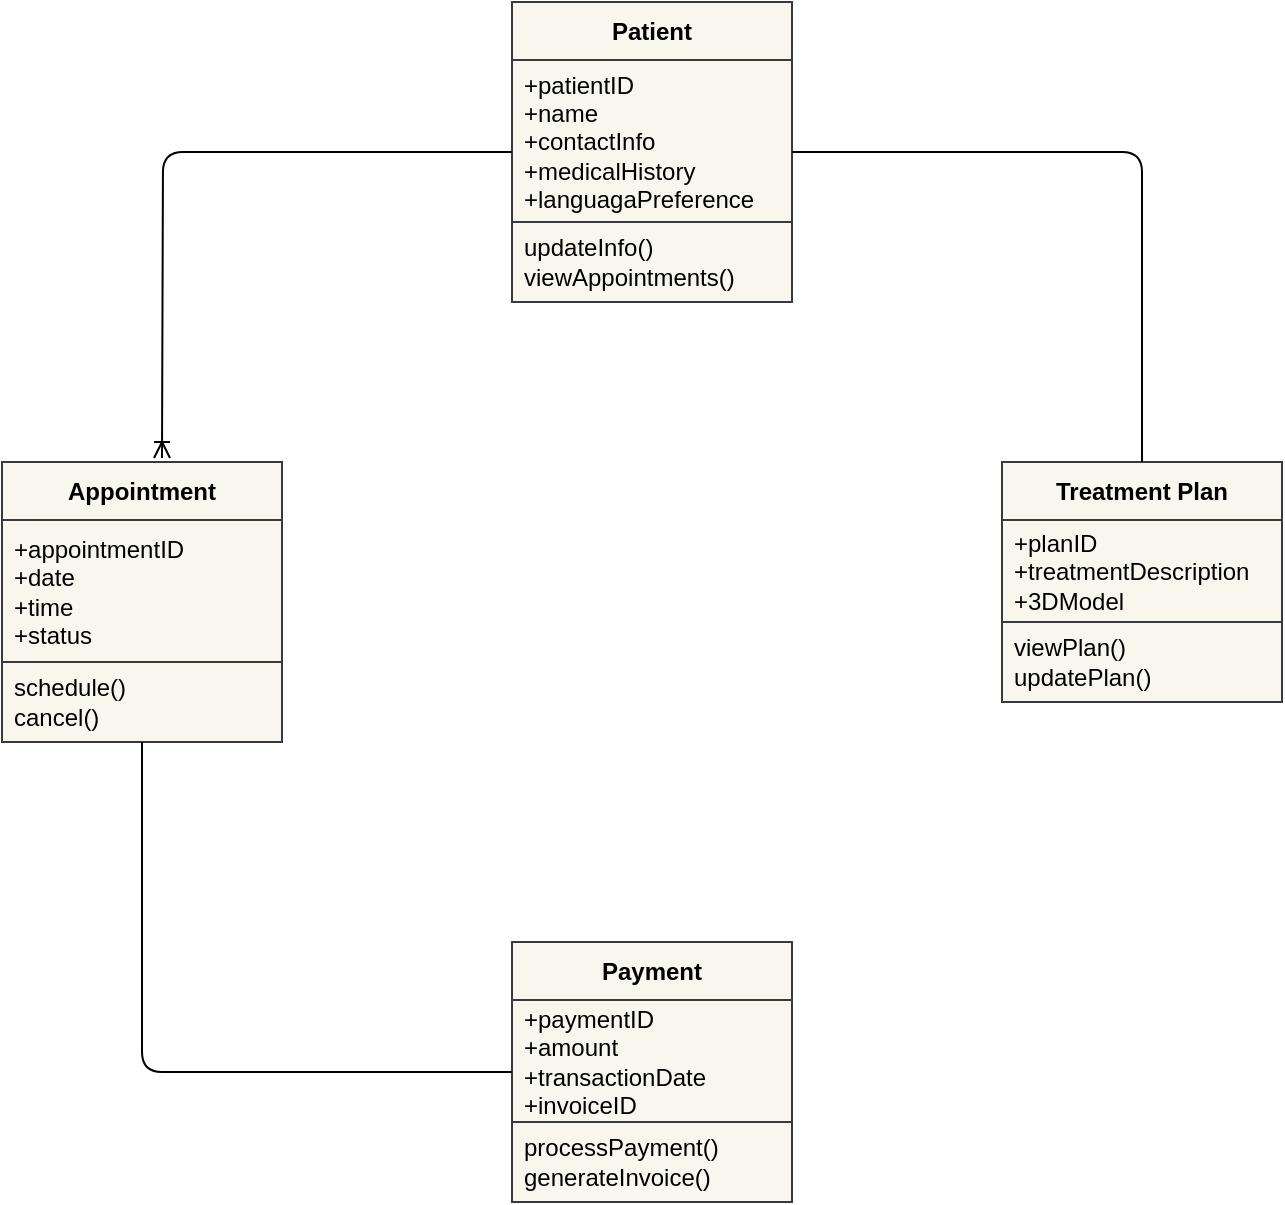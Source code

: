 <mxfile version="24.7.17">
  <diagram name="Page-1" id="CiEpF2mk8jYMDEaQvKSh">
    <mxGraphModel dx="969" dy="492" grid="1" gridSize="10" guides="1" tooltips="1" connect="1" arrows="1" fold="1" page="1" pageScale="1" pageWidth="850" pageHeight="1100" math="0" shadow="0">
      <root>
        <mxCell id="0" />
        <mxCell id="1" parent="0" />
        <mxCell id="2mT9ct9FgK3Su220gox4-1" value="Patient" style="swimlane;fontStyle=1;align=center;verticalAlign=middle;childLayout=stackLayout;horizontal=1;startSize=29;horizontalStack=0;resizeParent=1;resizeParentMax=0;resizeLast=0;collapsible=0;marginBottom=0;html=1;whiteSpace=wrap;fillColor=#f9f7ed;strokeColor=#36393d;" parent="1" vertex="1">
          <mxGeometry x="355" y="130" width="140" height="150" as="geometry" />
        </mxCell>
        <mxCell id="2mT9ct9FgK3Su220gox4-2" value="+patientID&lt;div&gt;+name&lt;/div&gt;&lt;div&gt;+contactInfo&lt;/div&gt;&lt;div&gt;+medicalHistory&lt;/div&gt;&lt;div&gt;+languagaPreference&lt;/div&gt;" style="text;html=1;strokeColor=#36393d;fillColor=#f9f7ed;align=left;verticalAlign=middle;spacingLeft=4;spacingRight=4;overflow=hidden;rotatable=0;points=[[0,0.5],[1,0.5]];portConstraint=eastwest;whiteSpace=wrap;" parent="2mT9ct9FgK3Su220gox4-1" vertex="1">
          <mxGeometry y="29" width="140" height="81" as="geometry" />
        </mxCell>
        <mxCell id="2mT9ct9FgK3Su220gox4-3" value="updateInfo()&lt;div&gt;viewAppointments()&lt;/div&gt;" style="text;html=1;strokeColor=#36393d;fillColor=#f9f7ed;align=left;verticalAlign=middle;spacingLeft=4;spacingRight=4;overflow=hidden;rotatable=0;points=[[0,0.5],[1,0.5]];portConstraint=eastwest;whiteSpace=wrap;" parent="2mT9ct9FgK3Su220gox4-1" vertex="1">
          <mxGeometry y="110" width="140" height="40" as="geometry" />
        </mxCell>
        <mxCell id="2mT9ct9FgK3Su220gox4-4" value="Appointment" style="swimlane;fontStyle=1;align=center;verticalAlign=middle;childLayout=stackLayout;horizontal=1;startSize=29;horizontalStack=0;resizeParent=1;resizeParentMax=0;resizeLast=0;collapsible=0;marginBottom=0;html=1;whiteSpace=wrap;fillColor=#f9f7ed;strokeColor=#36393d;" parent="1" vertex="1">
          <mxGeometry x="100" y="360" width="140" height="140" as="geometry" />
        </mxCell>
        <mxCell id="2mT9ct9FgK3Su220gox4-5" value="+&lt;span style=&quot;background-color: initial;&quot;&gt;appointmentID&lt;/span&gt;&lt;div&gt;&lt;div&gt;+date&lt;/div&gt;&lt;div&gt;+time&lt;/div&gt;&lt;div&gt;+status&lt;/div&gt;&lt;/div&gt;" style="text;html=1;strokeColor=#36393d;fillColor=#f9f7ed;align=left;verticalAlign=middle;spacingLeft=4;spacingRight=4;overflow=hidden;rotatable=0;points=[[0,0.5],[1,0.5]];portConstraint=eastwest;whiteSpace=wrap;" parent="2mT9ct9FgK3Su220gox4-4" vertex="1">
          <mxGeometry y="29" width="140" height="71" as="geometry" />
        </mxCell>
        <mxCell id="2mT9ct9FgK3Su220gox4-6" value="schedule()&lt;div&gt;cancel()&lt;/div&gt;" style="text;html=1;strokeColor=#36393d;fillColor=#f9f7ed;align=left;verticalAlign=middle;spacingLeft=4;spacingRight=4;overflow=hidden;rotatable=0;points=[[0,0.5],[1,0.5]];portConstraint=eastwest;whiteSpace=wrap;" parent="2mT9ct9FgK3Su220gox4-4" vertex="1">
          <mxGeometry y="100" width="140" height="40" as="geometry" />
        </mxCell>
        <mxCell id="2mT9ct9FgK3Su220gox4-7" value="Payment" style="swimlane;fontStyle=1;align=center;verticalAlign=middle;childLayout=stackLayout;horizontal=1;startSize=29;horizontalStack=0;resizeParent=1;resizeParentMax=0;resizeLast=0;collapsible=0;marginBottom=0;html=1;whiteSpace=wrap;fillColor=#f9f7ed;strokeColor=#36393d;" parent="1" vertex="1">
          <mxGeometry x="355" y="600" width="140" height="130" as="geometry" />
        </mxCell>
        <mxCell id="2mT9ct9FgK3Su220gox4-8" value="+paymentID&lt;div&gt;+amount&lt;/div&gt;&lt;div&gt;+transactionDate&lt;/div&gt;&lt;div&gt;+&lt;span style=&quot;background-color: initial;&quot;&gt;invoiceID&lt;/span&gt;&lt;/div&gt;" style="text;html=1;strokeColor=#36393d;fillColor=#f9f7ed;align=left;verticalAlign=middle;spacingLeft=4;spacingRight=4;overflow=hidden;rotatable=0;points=[[0,0.5],[1,0.5]];portConstraint=eastwest;whiteSpace=wrap;" parent="2mT9ct9FgK3Su220gox4-7" vertex="1">
          <mxGeometry y="29" width="140" height="61" as="geometry" />
        </mxCell>
        <mxCell id="2mT9ct9FgK3Su220gox4-9" value="processPayment()&lt;div&gt;generateInvoice()&lt;/div&gt;" style="text;html=1;strokeColor=#36393d;fillColor=#f9f7ed;align=left;verticalAlign=middle;spacingLeft=4;spacingRight=4;overflow=hidden;rotatable=0;points=[[0,0.5],[1,0.5]];portConstraint=eastwest;whiteSpace=wrap;" parent="2mT9ct9FgK3Su220gox4-7" vertex="1">
          <mxGeometry y="90" width="140" height="40" as="geometry" />
        </mxCell>
        <mxCell id="2mT9ct9FgK3Su220gox4-10" value="Treatment Plan" style="swimlane;fontStyle=1;align=center;verticalAlign=middle;childLayout=stackLayout;horizontal=1;startSize=29;horizontalStack=0;resizeParent=1;resizeParentMax=0;resizeLast=0;collapsible=0;marginBottom=0;html=1;whiteSpace=wrap;fillColor=#f9f7ed;strokeColor=#36393d;" parent="1" vertex="1">
          <mxGeometry x="600" y="360" width="140" height="120" as="geometry" />
        </mxCell>
        <mxCell id="2mT9ct9FgK3Su220gox4-11" value="+planID&lt;div&gt;+treatmentDescription&lt;/div&gt;&lt;div&gt;+3DModel&lt;/div&gt;" style="text;html=1;strokeColor=#36393d;fillColor=#f9f7ed;align=left;verticalAlign=middle;spacingLeft=4;spacingRight=4;overflow=hidden;rotatable=0;points=[[0,0.5],[1,0.5]];portConstraint=eastwest;whiteSpace=wrap;" parent="2mT9ct9FgK3Su220gox4-10" vertex="1">
          <mxGeometry y="29" width="140" height="51" as="geometry" />
        </mxCell>
        <mxCell id="2mT9ct9FgK3Su220gox4-12" value="viewPlan()&lt;div&gt;updatePlan()&lt;/div&gt;" style="text;html=1;strokeColor=#36393d;fillColor=#f9f7ed;align=left;verticalAlign=middle;spacingLeft=4;spacingRight=4;overflow=hidden;rotatable=0;points=[[0,0.5],[1,0.5]];portConstraint=eastwest;whiteSpace=wrap;" parent="2mT9ct9FgK3Su220gox4-10" vertex="1">
          <mxGeometry y="80" width="140" height="40" as="geometry" />
        </mxCell>
        <mxCell id="2mT9ct9FgK3Su220gox4-13" value="" style="edgeStyle=orthogonalEdgeStyle;fontSize=12;html=1;endArrow=ERoneToMany;rounded=1;curved=0;" parent="1" source="2mT9ct9FgK3Su220gox4-1" edge="1">
          <mxGeometry width="100" height="100" relative="1" as="geometry">
            <mxPoint x="260" y="200" as="sourcePoint" />
            <mxPoint x="180" y="358" as="targetPoint" />
          </mxGeometry>
        </mxCell>
        <mxCell id="2mT9ct9FgK3Su220gox4-14" value="" style="endArrow=none;html=1;rounded=1;curved=0;" parent="1" source="2mT9ct9FgK3Su220gox4-4" target="2mT9ct9FgK3Su220gox4-7" edge="1">
          <mxGeometry relative="1" as="geometry">
            <mxPoint x="160" y="600" as="sourcePoint" />
            <mxPoint x="320" y="600" as="targetPoint" />
            <Array as="points">
              <mxPoint x="170" y="665" />
            </Array>
          </mxGeometry>
        </mxCell>
        <mxCell id="2mT9ct9FgK3Su220gox4-15" value="" style="endArrow=none;html=1;rounded=1;curved=0;" parent="1" source="2mT9ct9FgK3Su220gox4-10" target="2mT9ct9FgK3Su220gox4-1" edge="1">
          <mxGeometry relative="1" as="geometry">
            <mxPoint x="680" y="360" as="sourcePoint" />
            <mxPoint x="495" y="195" as="targetPoint" />
            <Array as="points">
              <mxPoint x="670" y="205" />
            </Array>
          </mxGeometry>
        </mxCell>
      </root>
    </mxGraphModel>
  </diagram>
</mxfile>
